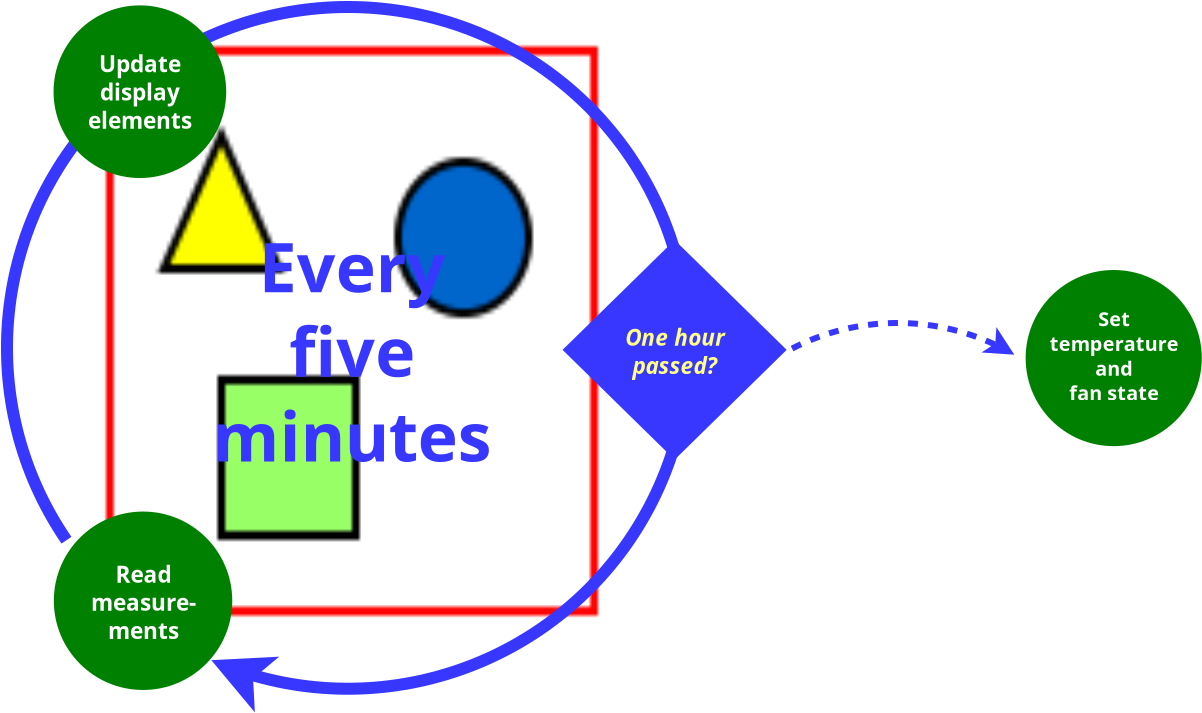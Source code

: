 <?xml version="1.0" encoding="UTF-8"?>
<dia:diagram xmlns:dia="http://www.lysator.liu.se/~alla/dia/">
  <dia:layer name="Background" visible="true" active="true">
    <dia:object type="Standard - Image" version="0" id="O0">
      <dia:attribute name="obj_pos">
        <dia:point val="58.002,-29.0"/>
      </dia:attribute>
      <dia:attribute name="obj_bb">
        <dia:rectangle val="57.952,-29.049;82.644,-0.494"/>
      </dia:attribute>
      <dia:attribute name="elem_corner">
        <dia:point val="58.002,-29.0"/>
      </dia:attribute>
      <dia:attribute name="elem_width">
        <dia:real val="24.591"/>
      </dia:attribute>
      <dia:attribute name="elem_height">
        <dia:real val="28.456"/>
      </dia:attribute>
      <dia:attribute name="draw_border">
        <dia:boolean val="false"/>
      </dia:attribute>
      <dia:attribute name="keep_aspect">
        <dia:boolean val="true"/>
      </dia:attribute>
      <dia:attribute name="file">
        <dia:string>#openclipart_stopwatch.svg#</dia:string>
      </dia:attribute>
    </dia:object>
    <dia:object type="Standard - Arc" version="0" id="O1">
      <dia:attribute name="obj_pos">
        <dia:point val="56.021,-4.311"/>
      </dia:attribute>
      <dia:attribute name="obj_bb">
        <dia:rectangle val="52.749,-31.27;87.434,4.299"/>
      </dia:attribute>
      <dia:attribute name="conn_endpoints">
        <dia:point val="56.021,-4.311"/>
        <dia:point val="63.263,1.687"/>
      </dia:attribute>
      <dia:attribute name="arc_color">
        <dia:color val="#3737ff"/>
      </dia:attribute>
      <dia:attribute name="curve_distance">
        <dia:real val="-33.424"/>
      </dia:attribute>
      <dia:attribute name="line_width">
        <dia:real val="0.6"/>
      </dia:attribute>
      <dia:attribute name="end_arrow">
        <dia:enum val="22"/>
      </dia:attribute>
      <dia:attribute name="end_arrow_length">
        <dia:real val="1.7"/>
      </dia:attribute>
      <dia:attribute name="end_arrow_width">
        <dia:real val="1.7"/>
      </dia:attribute>
    </dia:object>
    <dia:object type="Flowchart - Diamond" version="0" id="O2">
      <dia:attribute name="obj_pos">
        <dia:point val="81.04,-19.109"/>
      </dia:attribute>
      <dia:attribute name="obj_bb">
        <dia:rectangle val="80.89,-19.259;91.968,-8.397"/>
      </dia:attribute>
      <dia:attribute name="elem_corner">
        <dia:point val="81.04,-19.109"/>
      </dia:attribute>
      <dia:attribute name="elem_width">
        <dia:real val="10.778"/>
      </dia:attribute>
      <dia:attribute name="elem_height">
        <dia:real val="10.562"/>
      </dia:attribute>
      <dia:attribute name="border_width">
        <dia:real val="0.3"/>
      </dia:attribute>
      <dia:attribute name="border_color">
        <dia:color val="#3737ff"/>
      </dia:attribute>
      <dia:attribute name="inner_color">
        <dia:color val="#3737ff"/>
      </dia:attribute>
      <dia:attribute name="show_background">
        <dia:boolean val="true"/>
      </dia:attribute>
      <dia:attribute name="padding">
        <dia:real val="0.35"/>
      </dia:attribute>
      <dia:attribute name="text">
        <dia:composite type="text">
          <dia:attribute name="string">
            <dia:string>#One hour
passed?#</dia:string>
          </dia:attribute>
          <dia:attribute name="font">
            <dia:font family="sans" style="88" name="Helvetica-BoldOblique"/>
          </dia:attribute>
          <dia:attribute name="height">
            <dia:real val="1.411"/>
          </dia:attribute>
          <dia:attribute name="pos">
            <dia:point val="86.429,-14.189"/>
          </dia:attribute>
          <dia:attribute name="color">
            <dia:color val="#ffff86"/>
          </dia:attribute>
          <dia:attribute name="alignment">
            <dia:enum val="1"/>
          </dia:attribute>
        </dia:composite>
      </dia:attribute>
    </dia:object>
    <dia:object type="Standard - Text" version="1" id="O3">
      <dia:attribute name="obj_pos">
        <dia:point val="70.312,-13.793"/>
      </dia:attribute>
      <dia:attribute name="obj_bb">
        <dia:rectangle val="62.591,-19.999;78.033,-7.588"/>
      </dia:attribute>
      <dia:attribute name="text">
        <dia:composite type="text">
          <dia:attribute name="string">
            <dia:string>#Every
five
minutes#</dia:string>
          </dia:attribute>
          <dia:attribute name="font">
            <dia:font family="sans" style="80" name="Helvetica-Bold"/>
          </dia:attribute>
          <dia:attribute name="height">
            <dia:real val="4.233"/>
          </dia:attribute>
          <dia:attribute name="pos">
            <dia:point val="70.312,-16.854"/>
          </dia:attribute>
          <dia:attribute name="color">
            <dia:color val="#3737ff"/>
          </dia:attribute>
          <dia:attribute name="alignment">
            <dia:enum val="1"/>
          </dia:attribute>
        </dia:composite>
      </dia:attribute>
      <dia:attribute name="valign">
        <dia:enum val="2"/>
      </dia:attribute>
    </dia:object>
    <dia:object type="Standard - Arc" version="0" id="O4">
      <dia:attribute name="obj_pos">
        <dia:point val="92.301,-13.893"/>
      </dia:attribute>
      <dia:attribute name="obj_bb">
        <dia:rectangle val="92.147,-15.322;103.568,-13.432"/>
      </dia:attribute>
      <dia:attribute name="conn_endpoints">
        <dia:point val="92.301,-13.893"/>
        <dia:point val="103.414,-13.586"/>
      </dia:attribute>
      <dia:attribute name="arc_color">
        <dia:color val="#3737ff"/>
      </dia:attribute>
      <dia:attribute name="curve_distance">
        <dia:real val="-1.428"/>
      </dia:attribute>
      <dia:attribute name="line_width">
        <dia:real val="0.3"/>
      </dia:attribute>
      <dia:attribute name="line_style">
        <dia:enum val="1"/>
      </dia:attribute>
      <dia:attribute name="dashlength">
        <dia:real val="0.5"/>
      </dia:attribute>
      <dia:attribute name="end_arrow">
        <dia:enum val="22"/>
      </dia:attribute>
      <dia:attribute name="end_arrow_length">
        <dia:real val="0.8"/>
      </dia:attribute>
      <dia:attribute name="end_arrow_width">
        <dia:real val="0.8"/>
      </dia:attribute>
    </dia:object>
    <dia:group>
      <dia:object type="Standard - Ellipse" version="0" id="O5">
        <dia:attribute name="obj_pos">
          <dia:point val="55.54,-5.593"/>
        </dia:attribute>
        <dia:attribute name="obj_bb">
          <dia:rectangle val="55.39,-5.743;64.311,3.178"/>
        </dia:attribute>
        <dia:attribute name="elem_corner">
          <dia:point val="55.54,-5.593"/>
        </dia:attribute>
        <dia:attribute name="elem_width">
          <dia:real val="8.621"/>
        </dia:attribute>
        <dia:attribute name="elem_height">
          <dia:real val="8.621"/>
        </dia:attribute>
        <dia:attribute name="border_width">
          <dia:real val="0.3"/>
        </dia:attribute>
        <dia:attribute name="border_color">
          <dia:color val="#008000"/>
        </dia:attribute>
        <dia:attribute name="inner_color">
          <dia:color val="#008000"/>
        </dia:attribute>
        <dia:attribute name="aspect">
          <dia:enum val="2"/>
        </dia:attribute>
      </dia:object>
      <dia:object type="Standard - Text" version="1" id="O6">
        <dia:attribute name="obj_pos">
          <dia:point val="59.871,-1.216"/>
        </dia:attribute>
        <dia:attribute name="obj_bb">
          <dia:rectangle val="56.886,-3.285;62.856,0.854"/>
        </dia:attribute>
        <dia:attribute name="text">
          <dia:composite type="text">
            <dia:attribute name="string">
              <dia:string>#Read
measure-
ments#</dia:string>
            </dia:attribute>
            <dia:attribute name="font">
              <dia:font family="sans" style="80" name="Helvetica-Bold"/>
            </dia:attribute>
            <dia:attribute name="height">
              <dia:real val="1.411"/>
            </dia:attribute>
            <dia:attribute name="pos">
              <dia:point val="59.871,-2.235"/>
            </dia:attribute>
            <dia:attribute name="color">
              <dia:color val="#ffffff"/>
            </dia:attribute>
            <dia:attribute name="alignment">
              <dia:enum val="1"/>
            </dia:attribute>
          </dia:composite>
        </dia:attribute>
        <dia:attribute name="valign">
          <dia:enum val="2"/>
        </dia:attribute>
        <dia:attribute name="fill_color">
          <dia:color val="#008000"/>
        </dia:attribute>
        <dia:attribute name="show_background">
          <dia:boolean val="true"/>
        </dia:attribute>
      </dia:object>
    </dia:group>
    <dia:group>
      <dia:object type="Standard - Ellipse" version="0" id="O7">
        <dia:attribute name="obj_pos">
          <dia:point val="55.526,-30.902"/>
        </dia:attribute>
        <dia:attribute name="obj_bb">
          <dia:rectangle val="55.376,-31.052;64.009,-22.419"/>
        </dia:attribute>
        <dia:attribute name="elem_corner">
          <dia:point val="55.526,-30.902"/>
        </dia:attribute>
        <dia:attribute name="elem_width">
          <dia:real val="8.333"/>
        </dia:attribute>
        <dia:attribute name="elem_height">
          <dia:real val="8.333"/>
        </dia:attribute>
        <dia:attribute name="border_width">
          <dia:real val="0.3"/>
        </dia:attribute>
        <dia:attribute name="border_color">
          <dia:color val="#008000"/>
        </dia:attribute>
        <dia:attribute name="inner_color">
          <dia:color val="#008000"/>
        </dia:attribute>
        <dia:attribute name="aspect">
          <dia:enum val="2"/>
        </dia:attribute>
      </dia:object>
      <dia:object type="Standard - Text" version="1" id="O8">
        <dia:attribute name="obj_pos">
          <dia:point val="59.692,-26.735"/>
        </dia:attribute>
        <dia:attribute name="obj_bb">
          <dia:rectangle val="56.755,-28.805;62.63,-24.666"/>
        </dia:attribute>
        <dia:attribute name="text">
          <dia:composite type="text">
            <dia:attribute name="string">
              <dia:string>#Update
display
elements#</dia:string>
            </dia:attribute>
            <dia:attribute name="font">
              <dia:font family="sans" style="80" name="Helvetica-Bold"/>
            </dia:attribute>
            <dia:attribute name="height">
              <dia:real val="1.411"/>
            </dia:attribute>
            <dia:attribute name="pos">
              <dia:point val="59.692,-27.755"/>
            </dia:attribute>
            <dia:attribute name="color">
              <dia:color val="#ffffff"/>
            </dia:attribute>
            <dia:attribute name="alignment">
              <dia:enum val="1"/>
            </dia:attribute>
          </dia:composite>
        </dia:attribute>
        <dia:attribute name="valign">
          <dia:enum val="2"/>
        </dia:attribute>
        <dia:attribute name="fill_color">
          <dia:color val="#008000"/>
        </dia:attribute>
        <dia:attribute name="show_background">
          <dia:boolean val="true"/>
        </dia:attribute>
        <dia:connections>
          <dia:connection handle="0" to="O7" connection="8"/>
        </dia:connections>
      </dia:object>
    </dia:group>
    <dia:group>
      <dia:object type="Standard - Ellipse" version="0" id="O9">
        <dia:attribute name="obj_pos">
          <dia:point val="104.13,-17.671"/>
        </dia:attribute>
        <dia:attribute name="obj_bb">
          <dia:rectangle val="103.98,-17.821;112.789,-9.013"/>
        </dia:attribute>
        <dia:attribute name="elem_corner">
          <dia:point val="104.13,-17.671"/>
        </dia:attribute>
        <dia:attribute name="elem_width">
          <dia:real val="8.508"/>
        </dia:attribute>
        <dia:attribute name="elem_height">
          <dia:real val="8.508"/>
        </dia:attribute>
        <dia:attribute name="border_width">
          <dia:real val="0.3"/>
        </dia:attribute>
        <dia:attribute name="border_color">
          <dia:color val="#008000"/>
        </dia:attribute>
        <dia:attribute name="inner_color">
          <dia:color val="#008000"/>
        </dia:attribute>
        <dia:attribute name="aspect">
          <dia:enum val="2"/>
        </dia:attribute>
      </dia:object>
      <dia:object type="Standard - Text" version="1" id="O10">
        <dia:attribute name="obj_pos">
          <dia:point val="108.405,-13.54"/>
        </dia:attribute>
        <dia:attribute name="obj_bb">
          <dia:rectangle val="104.886,-15.968;111.923,-11.111"/>
        </dia:attribute>
        <dia:attribute name="text">
          <dia:composite type="text">
            <dia:attribute name="string">
              <dia:string>#Set
temperature
and
fan state#</dia:string>
            </dia:attribute>
            <dia:attribute name="font">
              <dia:font family="sans" style="80" name="Helvetica-Bold"/>
            </dia:attribute>
            <dia:attribute name="height">
              <dia:real val="1.235"/>
            </dia:attribute>
            <dia:attribute name="pos">
              <dia:point val="108.405,-15.051"/>
            </dia:attribute>
            <dia:attribute name="color">
              <dia:color val="#ffffff"/>
            </dia:attribute>
            <dia:attribute name="alignment">
              <dia:enum val="1"/>
            </dia:attribute>
          </dia:composite>
        </dia:attribute>
        <dia:attribute name="valign">
          <dia:enum val="2"/>
        </dia:attribute>
        <dia:attribute name="fill_color">
          <dia:color val="#008000"/>
        </dia:attribute>
        <dia:attribute name="show_background">
          <dia:boolean val="true"/>
        </dia:attribute>
      </dia:object>
    </dia:group>
  </dia:layer>
</dia:diagram>
